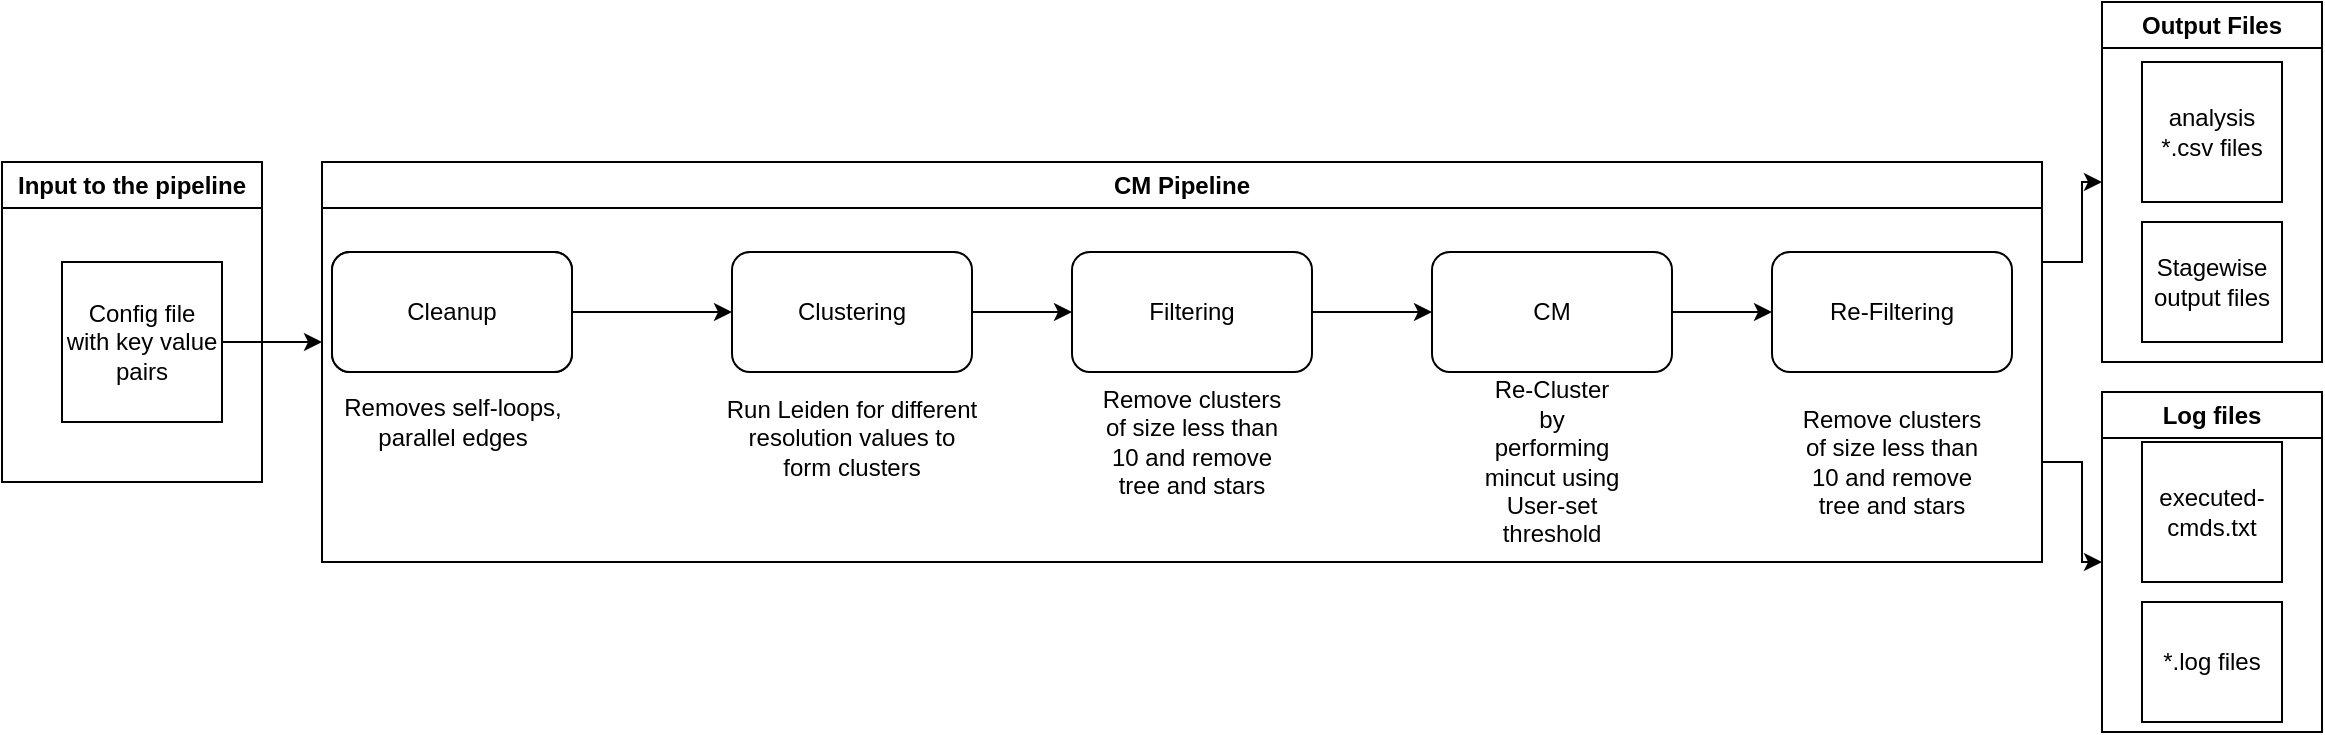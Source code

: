 <mxfile version="20.8.17" type="device"><diagram name="Page-1" id="z1qn_gW72Zz_ZZWzpsnk"><mxGraphModel dx="2054" dy="580" grid="1" gridSize="10" guides="1" tooltips="1" connect="1" arrows="1" fold="1" page="1" pageScale="1" pageWidth="1100" pageHeight="850" math="0" shadow="0"><root><mxCell id="0"/><mxCell id="1" parent="0"/><mxCell id="GFNpXRetspiWCkm4yMUJ-29" value="" style="group" vertex="1" connectable="0" parent="1"><mxGeometry x="80" y="140" width="860" height="200" as="geometry"/></mxCell><mxCell id="GFNpXRetspiWCkm4yMUJ-4" value="Cleanup" style="rounded=1;whiteSpace=wrap;html=1;" vertex="1" parent="GFNpXRetspiWCkm4yMUJ-29"><mxGeometry x="5" y="45" width="120" height="60" as="geometry"/></mxCell><mxCell id="GFNpXRetspiWCkm4yMUJ-5" value="Clustering" style="rounded=1;whiteSpace=wrap;html=1;" vertex="1" parent="GFNpXRetspiWCkm4yMUJ-29"><mxGeometry x="205" y="45" width="120" height="60" as="geometry"/></mxCell><mxCell id="GFNpXRetspiWCkm4yMUJ-11" value="" style="edgeStyle=orthogonalEdgeStyle;rounded=0;orthogonalLoop=1;jettySize=auto;html=1;" edge="1" parent="GFNpXRetspiWCkm4yMUJ-29" source="GFNpXRetspiWCkm4yMUJ-4" target="GFNpXRetspiWCkm4yMUJ-5"><mxGeometry relative="1" as="geometry"/></mxCell><mxCell id="GFNpXRetspiWCkm4yMUJ-6" value="Filtering" style="rounded=1;whiteSpace=wrap;html=1;" vertex="1" parent="GFNpXRetspiWCkm4yMUJ-29"><mxGeometry x="375" y="45" width="120" height="60" as="geometry"/></mxCell><mxCell id="GFNpXRetspiWCkm4yMUJ-13" style="edgeStyle=orthogonalEdgeStyle;rounded=0;orthogonalLoop=1;jettySize=auto;html=1;exitX=1;exitY=0.5;exitDx=0;exitDy=0;entryX=0;entryY=0.5;entryDx=0;entryDy=0;" edge="1" parent="GFNpXRetspiWCkm4yMUJ-29" source="GFNpXRetspiWCkm4yMUJ-5" target="GFNpXRetspiWCkm4yMUJ-6"><mxGeometry relative="1" as="geometry"/></mxCell><mxCell id="GFNpXRetspiWCkm4yMUJ-7" value="CM" style="rounded=1;whiteSpace=wrap;html=1;" vertex="1" parent="GFNpXRetspiWCkm4yMUJ-29"><mxGeometry x="555" y="45" width="120" height="60" as="geometry"/></mxCell><mxCell id="GFNpXRetspiWCkm4yMUJ-14" style="edgeStyle=orthogonalEdgeStyle;rounded=0;orthogonalLoop=1;jettySize=auto;html=1;exitX=1;exitY=0.5;exitDx=0;exitDy=0;entryX=0;entryY=0.5;entryDx=0;entryDy=0;" edge="1" parent="GFNpXRetspiWCkm4yMUJ-29" source="GFNpXRetspiWCkm4yMUJ-6" target="GFNpXRetspiWCkm4yMUJ-7"><mxGeometry relative="1" as="geometry"/></mxCell><mxCell id="GFNpXRetspiWCkm4yMUJ-8" value="Re-Filtering" style="rounded=1;whiteSpace=wrap;html=1;" vertex="1" parent="GFNpXRetspiWCkm4yMUJ-29"><mxGeometry x="725" y="45" width="120" height="60" as="geometry"/></mxCell><mxCell id="GFNpXRetspiWCkm4yMUJ-15" style="edgeStyle=orthogonalEdgeStyle;rounded=0;orthogonalLoop=1;jettySize=auto;html=1;exitX=1;exitY=0.5;exitDx=0;exitDy=0;entryX=0;entryY=0.5;entryDx=0;entryDy=0;" edge="1" parent="GFNpXRetspiWCkm4yMUJ-29" source="GFNpXRetspiWCkm4yMUJ-7" target="GFNpXRetspiWCkm4yMUJ-8"><mxGeometry relative="1" as="geometry"/></mxCell><mxCell id="GFNpXRetspiWCkm4yMUJ-16" value="Removes self-loops, &lt;br&gt;parallel edges" style="text;html=1;align=center;verticalAlign=middle;resizable=0;points=[];autosize=1;strokeColor=none;fillColor=none;" vertex="1" parent="GFNpXRetspiWCkm4yMUJ-29"><mxGeometry y="110" width="130" height="40" as="geometry"/></mxCell><mxCell id="GFNpXRetspiWCkm4yMUJ-17" value="Run Leiden for different resolution values to form clusters" style="text;html=1;strokeColor=none;fillColor=none;align=center;verticalAlign=middle;whiteSpace=wrap;rounded=0;" vertex="1" parent="GFNpXRetspiWCkm4yMUJ-29"><mxGeometry x="200" y="120" width="130" height="35" as="geometry"/></mxCell><mxCell id="GFNpXRetspiWCkm4yMUJ-19" value="Remove clusters of size less than 10 and remove tree and stars" style="text;html=1;strokeColor=none;fillColor=none;align=center;verticalAlign=middle;whiteSpace=wrap;rounded=0;" vertex="1" parent="GFNpXRetspiWCkm4yMUJ-29"><mxGeometry x="385" y="125" width="100" height="30" as="geometry"/></mxCell><mxCell id="GFNpXRetspiWCkm4yMUJ-21" value="Remove clusters of size less than 10 and remove tree and stars" style="text;html=1;strokeColor=none;fillColor=none;align=center;verticalAlign=middle;whiteSpace=wrap;rounded=0;" vertex="1" parent="GFNpXRetspiWCkm4yMUJ-29"><mxGeometry x="735" y="135" width="100" height="30" as="geometry"/></mxCell><mxCell id="GFNpXRetspiWCkm4yMUJ-24" value="CM Pipeline" style="swimlane;whiteSpace=wrap;html=1;" vertex="1" parent="GFNpXRetspiWCkm4yMUJ-29"><mxGeometry width="860" height="200" as="geometry"/></mxCell><mxCell id="GFNpXRetspiWCkm4yMUJ-22" value="Re-Cluster by performing mincut using User-set threshold" style="text;html=1;strokeColor=none;fillColor=none;align=center;verticalAlign=middle;whiteSpace=wrap;rounded=0;" vertex="1" parent="GFNpXRetspiWCkm4yMUJ-29"><mxGeometry x="580" y="130" width="70" height="40" as="geometry"/></mxCell><mxCell id="GFNpXRetspiWCkm4yMUJ-25" value="Cleanup" style="rounded=1;whiteSpace=wrap;html=1;" vertex="1" parent="GFNpXRetspiWCkm4yMUJ-29"><mxGeometry x="5" y="45" width="120" height="60" as="geometry"/></mxCell><mxCell id="GFNpXRetspiWCkm4yMUJ-31" style="edgeStyle=orthogonalEdgeStyle;rounded=0;orthogonalLoop=1;jettySize=auto;html=1;exitX=1;exitY=0.5;exitDx=0;exitDy=0;" edge="1" parent="1" source="GFNpXRetspiWCkm4yMUJ-30"><mxGeometry relative="1" as="geometry"><mxPoint x="80" y="230" as="targetPoint"/></mxGeometry></mxCell><mxCell id="GFNpXRetspiWCkm4yMUJ-47" value="Log files" style="swimlane;whiteSpace=wrap;html=1;" vertex="1" parent="1"><mxGeometry x="970" y="255" width="110" height="170" as="geometry"/></mxCell><mxCell id="GFNpXRetspiWCkm4yMUJ-34" value="*.log files" style="rounded=0;whiteSpace=wrap;html=1;" vertex="1" parent="GFNpXRetspiWCkm4yMUJ-47"><mxGeometry x="20" y="105" width="70" height="60" as="geometry"/></mxCell><mxCell id="GFNpXRetspiWCkm4yMUJ-36" value="executed-cmds.txt" style="rounded=0;whiteSpace=wrap;html=1;direction=south;" vertex="1" parent="GFNpXRetspiWCkm4yMUJ-47"><mxGeometry x="20" y="25" width="70" height="70" as="geometry"/></mxCell><mxCell id="GFNpXRetspiWCkm4yMUJ-50" value="" style="group" vertex="1" connectable="0" parent="1"><mxGeometry x="970" y="60" width="110" height="180" as="geometry"/></mxCell><mxCell id="GFNpXRetspiWCkm4yMUJ-33" value="analysis *.csv files" style="whiteSpace=wrap;html=1;aspect=fixed;" vertex="1" parent="GFNpXRetspiWCkm4yMUJ-50"><mxGeometry x="20" y="30" width="70" height="70" as="geometry"/></mxCell><mxCell id="GFNpXRetspiWCkm4yMUJ-35" value="Stagewise output files" style="rounded=0;whiteSpace=wrap;html=1;" vertex="1" parent="GFNpXRetspiWCkm4yMUJ-50"><mxGeometry x="20" y="110" width="70" height="60" as="geometry"/></mxCell><mxCell id="GFNpXRetspiWCkm4yMUJ-46" value="Output Files" style="swimlane;whiteSpace=wrap;html=1;" vertex="1" parent="GFNpXRetspiWCkm4yMUJ-50"><mxGeometry width="110" height="180" as="geometry"/></mxCell><mxCell id="GFNpXRetspiWCkm4yMUJ-61" style="edgeStyle=orthogonalEdgeStyle;rounded=0;orthogonalLoop=1;jettySize=auto;html=1;exitX=1;exitY=0.25;exitDx=0;exitDy=0;entryX=0;entryY=0.5;entryDx=0;entryDy=0;" edge="1" parent="1" source="GFNpXRetspiWCkm4yMUJ-24" target="GFNpXRetspiWCkm4yMUJ-46"><mxGeometry relative="1" as="geometry"/></mxCell><mxCell id="GFNpXRetspiWCkm4yMUJ-65" style="edgeStyle=orthogonalEdgeStyle;rounded=0;orthogonalLoop=1;jettySize=auto;html=1;exitX=1;exitY=0.75;exitDx=0;exitDy=0;entryX=0;entryY=0.5;entryDx=0;entryDy=0;" edge="1" parent="1" source="GFNpXRetspiWCkm4yMUJ-24" target="GFNpXRetspiWCkm4yMUJ-47"><mxGeometry relative="1" as="geometry"/></mxCell><mxCell id="GFNpXRetspiWCkm4yMUJ-66" value="Input to the pipeline" style="swimlane;whiteSpace=wrap;html=1;" vertex="1" parent="1"><mxGeometry x="-80" y="140" width="130" height="160" as="geometry"/></mxCell><mxCell id="GFNpXRetspiWCkm4yMUJ-30" value="Config file with key value pairs" style="whiteSpace=wrap;html=1;aspect=fixed;" vertex="1" parent="GFNpXRetspiWCkm4yMUJ-66"><mxGeometry x="30" y="50" width="80" height="80" as="geometry"/></mxCell></root></mxGraphModel></diagram></mxfile>